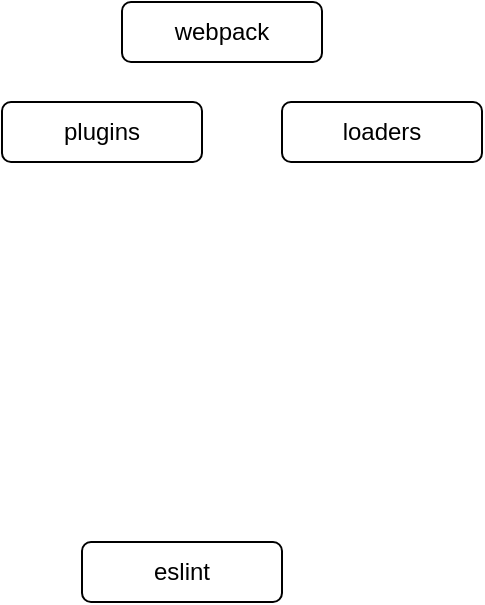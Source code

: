 <mxfile version="14.2.4" type="embed">
    <diagram id="6hGFLwfOUW9BJ-s0fimq" name="Page-1">
        <mxGraphModel dx="1057" dy="758" grid="1" gridSize="10" guides="1" tooltips="1" connect="1" arrows="1" fold="1" page="1" pageScale="1" pageWidth="827" pageHeight="1169" math="0" shadow="0">
            <root>
                <mxCell id="0"/>
                <mxCell id="1" parent="0"/>
                <mxCell id="45" value="webpack" style="rounded=1;whiteSpace=wrap;html=1;" parent="1" vertex="1">
                    <mxGeometry x="110" y="60" width="100" height="30" as="geometry"/>
                </mxCell>
                <mxCell id="65" value="plugins" style="rounded=1;whiteSpace=wrap;html=1;" vertex="1" parent="1">
                    <mxGeometry x="50" y="110" width="100" height="30" as="geometry"/>
                </mxCell>
                <mxCell id="66" value="loaders" style="rounded=1;whiteSpace=wrap;html=1;" vertex="1" parent="1">
                    <mxGeometry x="190" y="110" width="100" height="30" as="geometry"/>
                </mxCell>
                <mxCell id="67" value="eslint" style="rounded=1;whiteSpace=wrap;html=1;" vertex="1" parent="1">
                    <mxGeometry x="90" y="330" width="100" height="30" as="geometry"/>
                </mxCell>
            </root>
        </mxGraphModel>
    </diagram>
</mxfile>